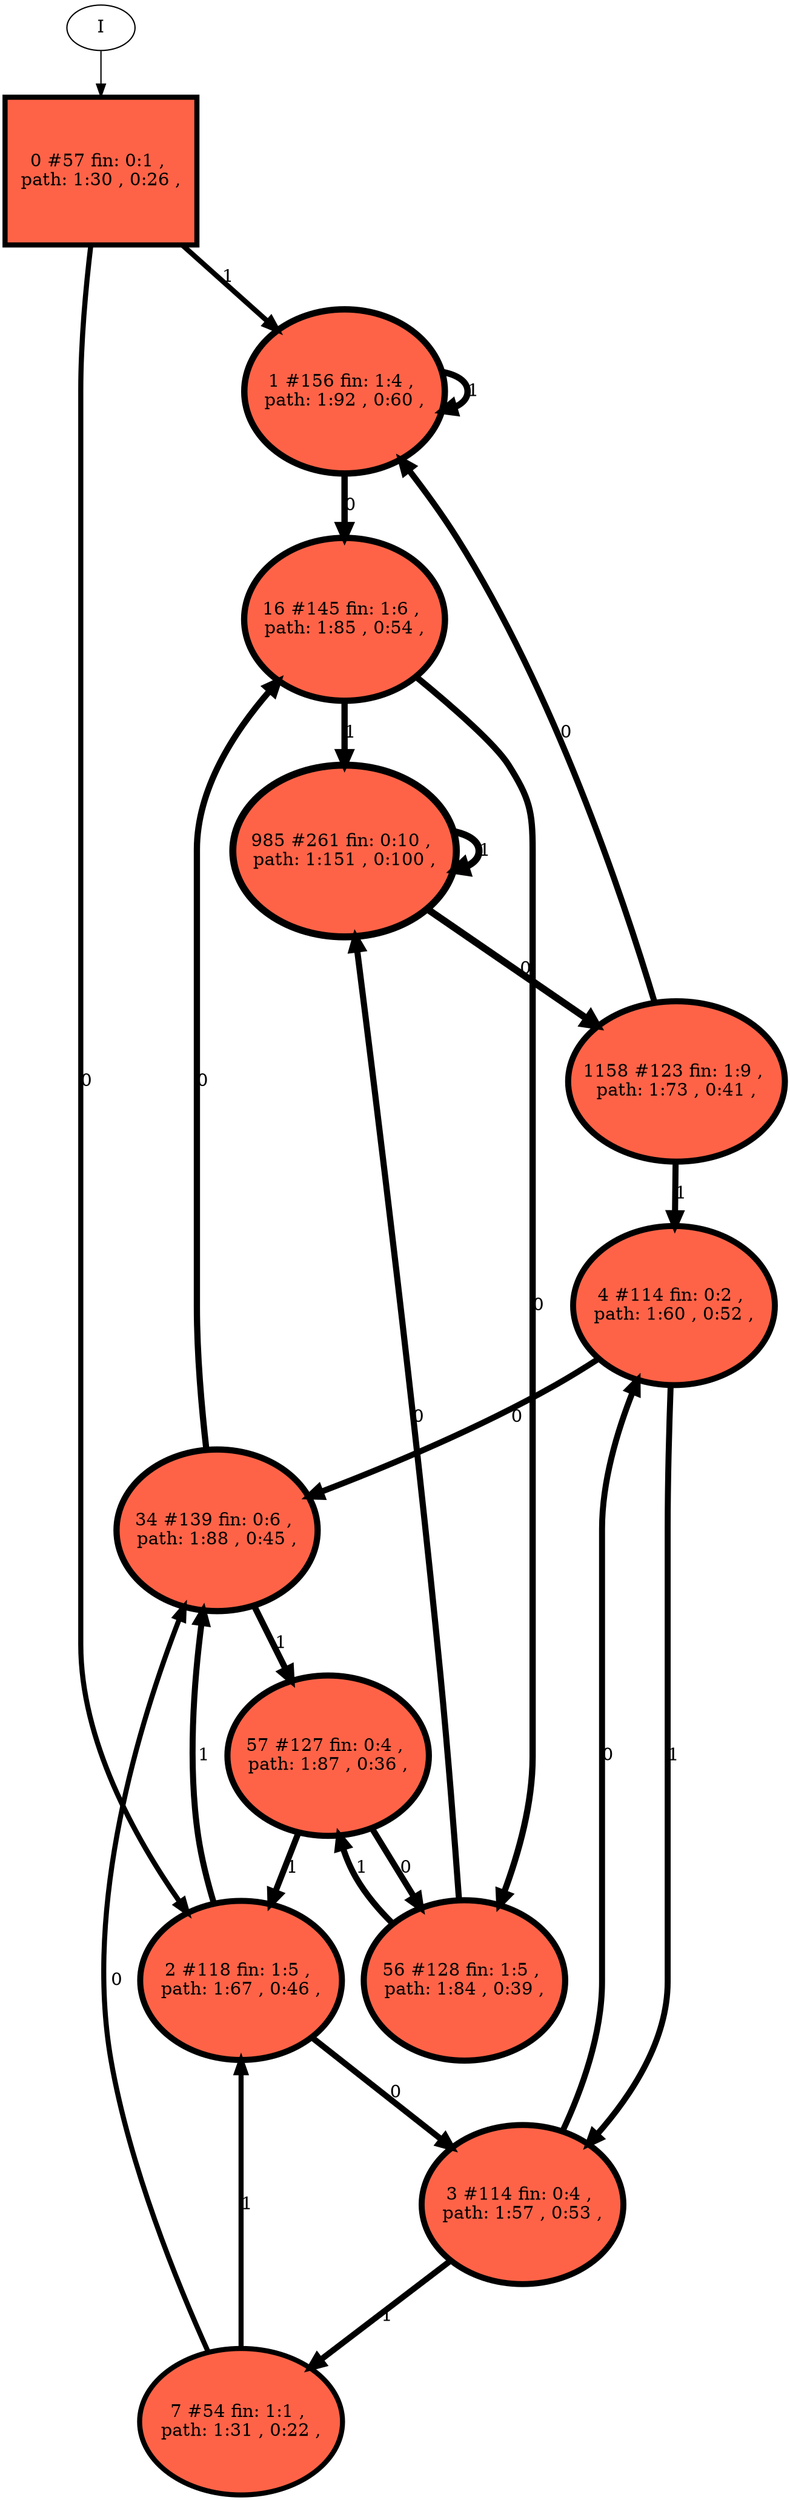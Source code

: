 // produced with flexfringe // 
digraph DFA {
	0 [label="root" shape=box];
		I -> 0;
	0 [ label="0 #57 fin: 0:1 , 
 path: 1:30 , 0:26 , " , style=filled, fillcolor="tomato", width=1.62145, height=1.62145, penwidth=4.06044];
		0 -> 1 [label="1 " , penwidth=4.06044 ];
		0 -> 2 [label="0 " , penwidth=4.06044 ];
	1 [ label="1 #156 fin: 1:4 , 
 path: 1:92 , 0:60 , " , style=filled, fillcolor="tomato", width=1.80109, height=1.80109, penwidth=5.05625];
		1 -> 1 [label="1 " , penwidth=5.05625 ];
		1 -> 16 [label="0 " , penwidth=5.05625 ];
	2 [ label="2 #118 fin: 1:5 , 
 path: 1:67 , 0:46 , " , style=filled, fillcolor="tomato", width=1.75425, height=1.75425, penwidth=4.77912];
		2 -> 34 [label="1 " , penwidth=4.77912 ];
		2 -> 3 [label="0 " , penwidth=4.77912 ];
	16 [ label="16 #145 fin: 1:6 , 
 path: 1:85 , 0:54 , " , style=filled, fillcolor="tomato", width=1.78902, height=1.78902, penwidth=4.98361];
		16 -> 985 [label="1 " , penwidth=4.98361 ];
		16 -> 56 [label="0 " , penwidth=4.98361 ];
	34 [ label="34 #139 fin: 0:6 , 
 path: 1:88 , 0:45 , " , style=filled, fillcolor="tomato", width=1.78199, height=1.78199, penwidth=4.94164];
		34 -> 57 [label="1 " , penwidth=4.94164 ];
		34 -> 16 [label="0 " , penwidth=4.94164 ];
	3 [ label="3 #114 fin: 0:4 , 
 path: 1:57 , 0:53 , " , style=filled, fillcolor="tomato", width=1.74832, height=1.74832, penwidth=4.74493];
		3 -> 7 [label="1 " , penwidth=4.74493 ];
		3 -> 4 [label="0 " , penwidth=4.74493 ];
	985 [ label="985 #261 fin: 0:10 , 
 path: 1:151 , 0:100 , " , style=filled, fillcolor="tomato", width=1.88226, height=1.88226, penwidth=5.56834];
		985 -> 985 [label="1 " , penwidth=5.56834 ];
		985 -> 1158 [label="0 " , penwidth=5.56834 ];
	56 [ label="56 #128 fin: 1:5 , 
 path: 1:84 , 0:39 , " , style=filled, fillcolor="tomato", width=1.76812, height=1.76812, penwidth=4.85981];
		56 -> 57 [label="1 " , penwidth=4.85981 ];
		56 -> 985 [label="0 " , penwidth=4.85981 ];
	57 [ label="57 #127 fin: 0:4 , 
 path: 1:87 , 0:36 , " , style=filled, fillcolor="tomato", width=1.76679, height=1.76679, penwidth=4.85203];
		57 -> 2 [label="1 " , penwidth=4.85203 ];
		57 -> 56 [label="0 " , penwidth=4.85203 ];
	7 [ label="7 #54 fin: 1:1 , 
 path: 1:31 , 0:22 , " , style=filled, fillcolor="tomato", width=1.6109, height=1.6109, penwidth=4.00733];
		7 -> 2 [label="1 " , penwidth=4.00733 ];
		7 -> 34 [label="0 " , penwidth=4.00733 ];
	4 [ label="4 #114 fin: 0:2 , 
 path: 1:60 , 0:52 , " , style=filled, fillcolor="tomato", width=1.74832, height=1.74832, penwidth=4.74493];
		4 -> 3 [label="1 " , penwidth=4.74493 ];
		4 -> 34 [label="0 " , penwidth=4.74493 ];
	1158 [ label="1158 #123 fin: 1:9 , 
 path: 1:73 , 0:41 , " , style=filled, fillcolor="tomato", width=1.76135, height=1.76135, penwidth=4.82028];
		1158 -> 4 [label="1 " , penwidth=4.82028 ];
		1158 -> 1 [label="0 " , penwidth=4.82028 ];
}
